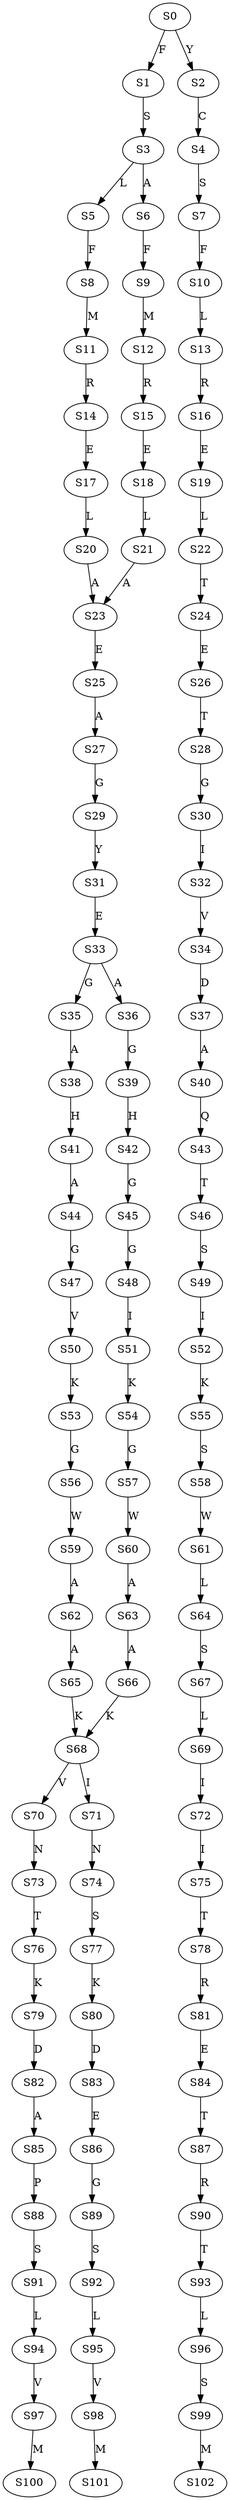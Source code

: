strict digraph  {
	S0 -> S1 [ label = F ];
	S0 -> S2 [ label = Y ];
	S1 -> S3 [ label = S ];
	S2 -> S4 [ label = C ];
	S3 -> S5 [ label = L ];
	S3 -> S6 [ label = A ];
	S4 -> S7 [ label = S ];
	S5 -> S8 [ label = F ];
	S6 -> S9 [ label = F ];
	S7 -> S10 [ label = F ];
	S8 -> S11 [ label = M ];
	S9 -> S12 [ label = M ];
	S10 -> S13 [ label = L ];
	S11 -> S14 [ label = R ];
	S12 -> S15 [ label = R ];
	S13 -> S16 [ label = R ];
	S14 -> S17 [ label = E ];
	S15 -> S18 [ label = E ];
	S16 -> S19 [ label = E ];
	S17 -> S20 [ label = L ];
	S18 -> S21 [ label = L ];
	S19 -> S22 [ label = L ];
	S20 -> S23 [ label = A ];
	S21 -> S23 [ label = A ];
	S22 -> S24 [ label = T ];
	S23 -> S25 [ label = E ];
	S24 -> S26 [ label = E ];
	S25 -> S27 [ label = A ];
	S26 -> S28 [ label = T ];
	S27 -> S29 [ label = G ];
	S28 -> S30 [ label = G ];
	S29 -> S31 [ label = Y ];
	S30 -> S32 [ label = I ];
	S31 -> S33 [ label = E ];
	S32 -> S34 [ label = V ];
	S33 -> S35 [ label = G ];
	S33 -> S36 [ label = A ];
	S34 -> S37 [ label = D ];
	S35 -> S38 [ label = A ];
	S36 -> S39 [ label = G ];
	S37 -> S40 [ label = A ];
	S38 -> S41 [ label = H ];
	S39 -> S42 [ label = H ];
	S40 -> S43 [ label = Q ];
	S41 -> S44 [ label = A ];
	S42 -> S45 [ label = G ];
	S43 -> S46 [ label = T ];
	S44 -> S47 [ label = G ];
	S45 -> S48 [ label = G ];
	S46 -> S49 [ label = S ];
	S47 -> S50 [ label = V ];
	S48 -> S51 [ label = I ];
	S49 -> S52 [ label = I ];
	S50 -> S53 [ label = K ];
	S51 -> S54 [ label = K ];
	S52 -> S55 [ label = K ];
	S53 -> S56 [ label = G ];
	S54 -> S57 [ label = G ];
	S55 -> S58 [ label = S ];
	S56 -> S59 [ label = W ];
	S57 -> S60 [ label = W ];
	S58 -> S61 [ label = W ];
	S59 -> S62 [ label = A ];
	S60 -> S63 [ label = A ];
	S61 -> S64 [ label = L ];
	S62 -> S65 [ label = A ];
	S63 -> S66 [ label = A ];
	S64 -> S67 [ label = S ];
	S65 -> S68 [ label = K ];
	S66 -> S68 [ label = K ];
	S67 -> S69 [ label = L ];
	S68 -> S70 [ label = V ];
	S68 -> S71 [ label = I ];
	S69 -> S72 [ label = I ];
	S70 -> S73 [ label = N ];
	S71 -> S74 [ label = N ];
	S72 -> S75 [ label = I ];
	S73 -> S76 [ label = T ];
	S74 -> S77 [ label = S ];
	S75 -> S78 [ label = T ];
	S76 -> S79 [ label = K ];
	S77 -> S80 [ label = K ];
	S78 -> S81 [ label = R ];
	S79 -> S82 [ label = D ];
	S80 -> S83 [ label = D ];
	S81 -> S84 [ label = E ];
	S82 -> S85 [ label = A ];
	S83 -> S86 [ label = E ];
	S84 -> S87 [ label = T ];
	S85 -> S88 [ label = P ];
	S86 -> S89 [ label = G ];
	S87 -> S90 [ label = R ];
	S88 -> S91 [ label = S ];
	S89 -> S92 [ label = S ];
	S90 -> S93 [ label = T ];
	S91 -> S94 [ label = L ];
	S92 -> S95 [ label = L ];
	S93 -> S96 [ label = L ];
	S94 -> S97 [ label = V ];
	S95 -> S98 [ label = V ];
	S96 -> S99 [ label = S ];
	S97 -> S100 [ label = M ];
	S98 -> S101 [ label = M ];
	S99 -> S102 [ label = M ];
}
